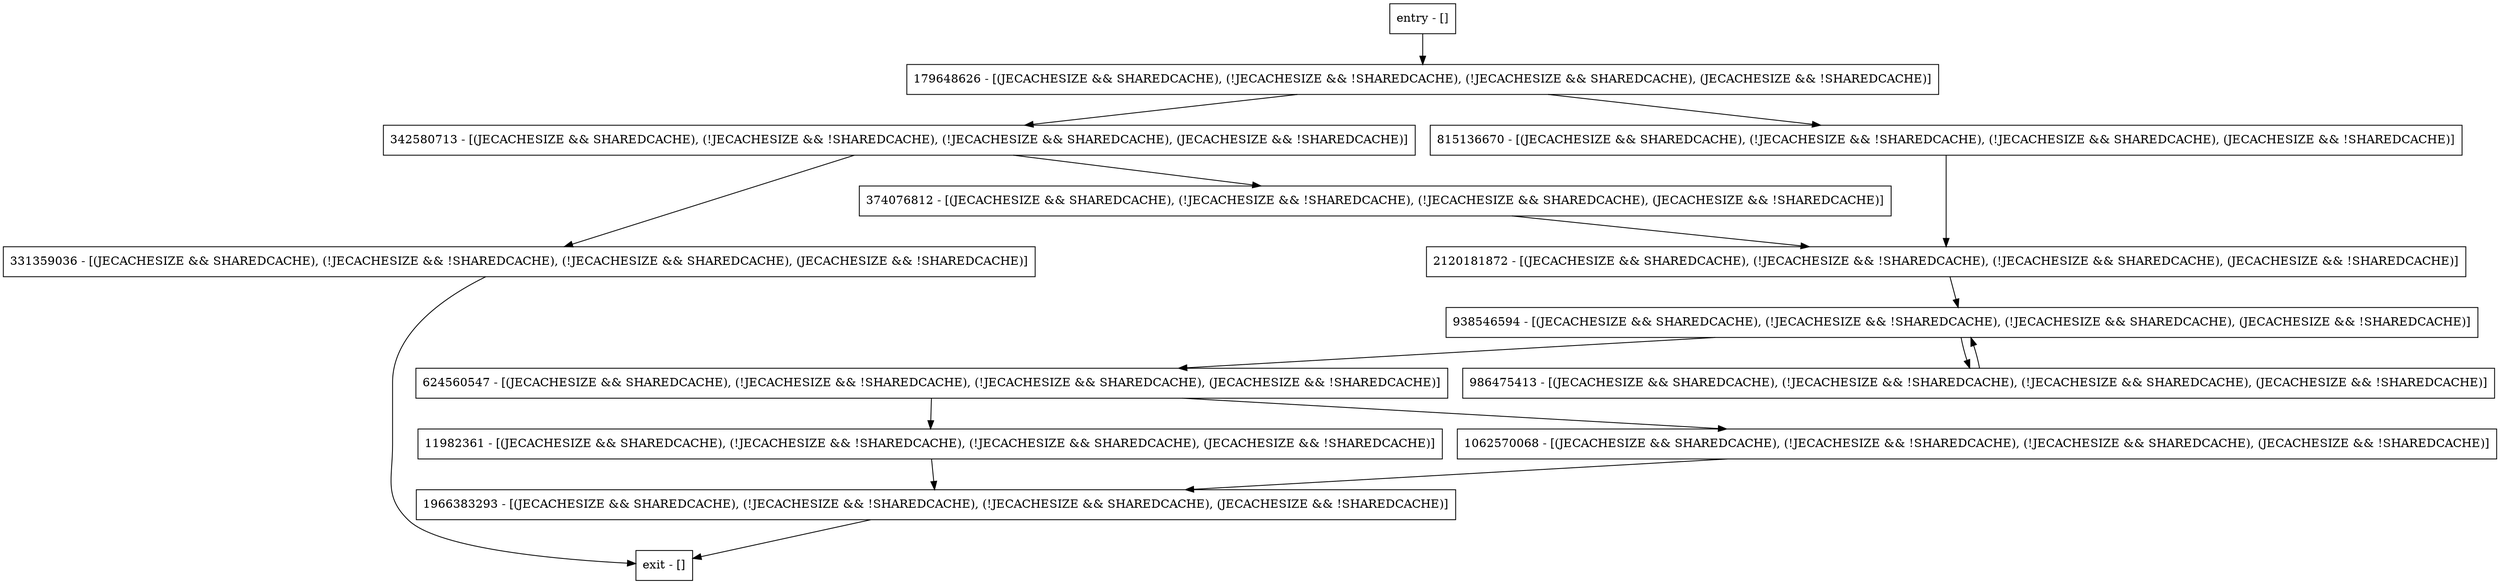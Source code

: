 digraph <init> {
node [shape=record];
11982361 [label="11982361 - [(JECACHESIZE && SHAREDCACHE), (!JECACHESIZE && !SHAREDCACHE), (!JECACHESIZE && SHAREDCACHE), (JECACHESIZE && !SHAREDCACHE)]"];
2120181872 [label="2120181872 - [(JECACHESIZE && SHAREDCACHE), (!JECACHESIZE && !SHAREDCACHE), (!JECACHESIZE && SHAREDCACHE), (JECACHESIZE && !SHAREDCACHE)]"];
1966383293 [label="1966383293 - [(JECACHESIZE && SHAREDCACHE), (!JECACHESIZE && !SHAREDCACHE), (!JECACHESIZE && SHAREDCACHE), (JECACHESIZE && !SHAREDCACHE)]"];
179648626 [label="179648626 - [(JECACHESIZE && SHAREDCACHE), (!JECACHESIZE && !SHAREDCACHE), (!JECACHESIZE && SHAREDCACHE), (JECACHESIZE && !SHAREDCACHE)]"];
938546594 [label="938546594 - [(JECACHESIZE && SHAREDCACHE), (!JECACHESIZE && !SHAREDCACHE), (!JECACHESIZE && SHAREDCACHE), (JECACHESIZE && !SHAREDCACHE)]"];
342580713 [label="342580713 - [(JECACHESIZE && SHAREDCACHE), (!JECACHESIZE && !SHAREDCACHE), (!JECACHESIZE && SHAREDCACHE), (JECACHESIZE && !SHAREDCACHE)]"];
624560547 [label="624560547 - [(JECACHESIZE && SHAREDCACHE), (!JECACHESIZE && !SHAREDCACHE), (!JECACHESIZE && SHAREDCACHE), (JECACHESIZE && !SHAREDCACHE)]"];
entry [label="entry - []"];
exit [label="exit - []"];
331359036 [label="331359036 - [(JECACHESIZE && SHAREDCACHE), (!JECACHESIZE && !SHAREDCACHE), (!JECACHESIZE && SHAREDCACHE), (JECACHESIZE && !SHAREDCACHE)]"];
986475413 [label="986475413 - [(JECACHESIZE && SHAREDCACHE), (!JECACHESIZE && !SHAREDCACHE), (!JECACHESIZE && SHAREDCACHE), (JECACHESIZE && !SHAREDCACHE)]"];
374076812 [label="374076812 - [(JECACHESIZE && SHAREDCACHE), (!JECACHESIZE && !SHAREDCACHE), (!JECACHESIZE && SHAREDCACHE), (JECACHESIZE && !SHAREDCACHE)]"];
815136670 [label="815136670 - [(JECACHESIZE && SHAREDCACHE), (!JECACHESIZE && !SHAREDCACHE), (!JECACHESIZE && SHAREDCACHE), (JECACHESIZE && !SHAREDCACHE)]"];
1062570068 [label="1062570068 - [(JECACHESIZE && SHAREDCACHE), (!JECACHESIZE && !SHAREDCACHE), (!JECACHESIZE && SHAREDCACHE), (JECACHESIZE && !SHAREDCACHE)]"];
entry;
exit;
11982361 -> 1966383293;
2120181872 -> 938546594;
1966383293 -> exit;
179648626 -> 815136670;
179648626 -> 342580713;
938546594 -> 986475413;
938546594 -> 624560547;
342580713 -> 331359036;
342580713 -> 374076812;
624560547 -> 11982361;
624560547 -> 1062570068;
entry -> 179648626;
331359036 -> exit;
986475413 -> 938546594;
374076812 -> 2120181872;
815136670 -> 2120181872;
1062570068 -> 1966383293;
}
